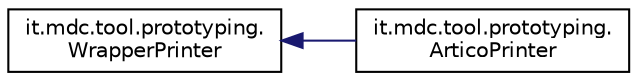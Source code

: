 digraph "Graphical Class Hierarchy"
{
 // LATEX_PDF_SIZE
  edge [fontname="Helvetica",fontsize="10",labelfontname="Helvetica",labelfontsize="10"];
  node [fontname="Helvetica",fontsize="10",shape=record];
  rankdir="LR";
  Node0 [label="it.mdc.tool.prototyping.\lWrapperPrinter",height=0.2,width=0.4,color="black", fillcolor="white", style="filled",URL="$db/dfa/classit_1_1mdc_1_1tool_1_1prototyping_1_1_wrapper_printer.html",tooltip=" "];
  Node0 -> Node1 [dir="back",color="midnightblue",fontsize="10",style="solid",fontname="Helvetica"];
  Node1 [label="it.mdc.tool.prototyping.\lArticoPrinter",height=0.2,width=0.4,color="black", fillcolor="white", style="filled",URL="$d4/da6/classit_1_1mdc_1_1tool_1_1prototyping_1_1_artico_printer.html",tooltip=" "];
}
